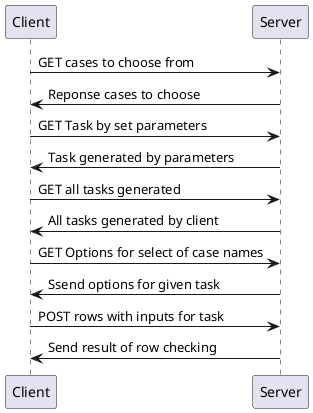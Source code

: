 @startuml PAP
Client -> Server : GET cases to choose from
Server -> Client : Reponse cases to choose

Client -> Server : GET Task by set parameters
Server -> Client : Task generated by parameters

Client -> Server : GET all tasks generated
Server -> Client : All tasks generated by client

Client -> Server : GET Options for select of case names
Server -> Client : Ssend options for given task

Client -> Server : POST rows with inputs for task
Server -> Client : Send result of row checking
@enduml